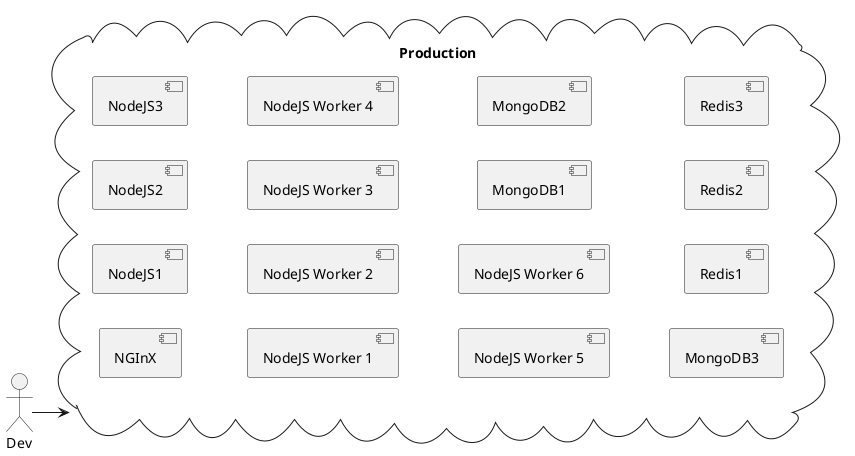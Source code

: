 @startuml

left to right direction

Actor Dev
cloud "Production" {
  component NGInX
  component NodeJS1
  component NodeJS2
  component NodeJS3
  component "NodeJS Worker 1"
  component "NodeJS Worker 2"
  component "NodeJS Worker 3"
  component "NodeJS Worker 4"
  component "NodeJS Worker 5"
  component "NodeJS Worker 6"
  component MongoDB1
  component MongoDB2
  component MongoDB3
  component Redis1
  component Redis2
  component Redis3
}
Dev --> Production

@endum
